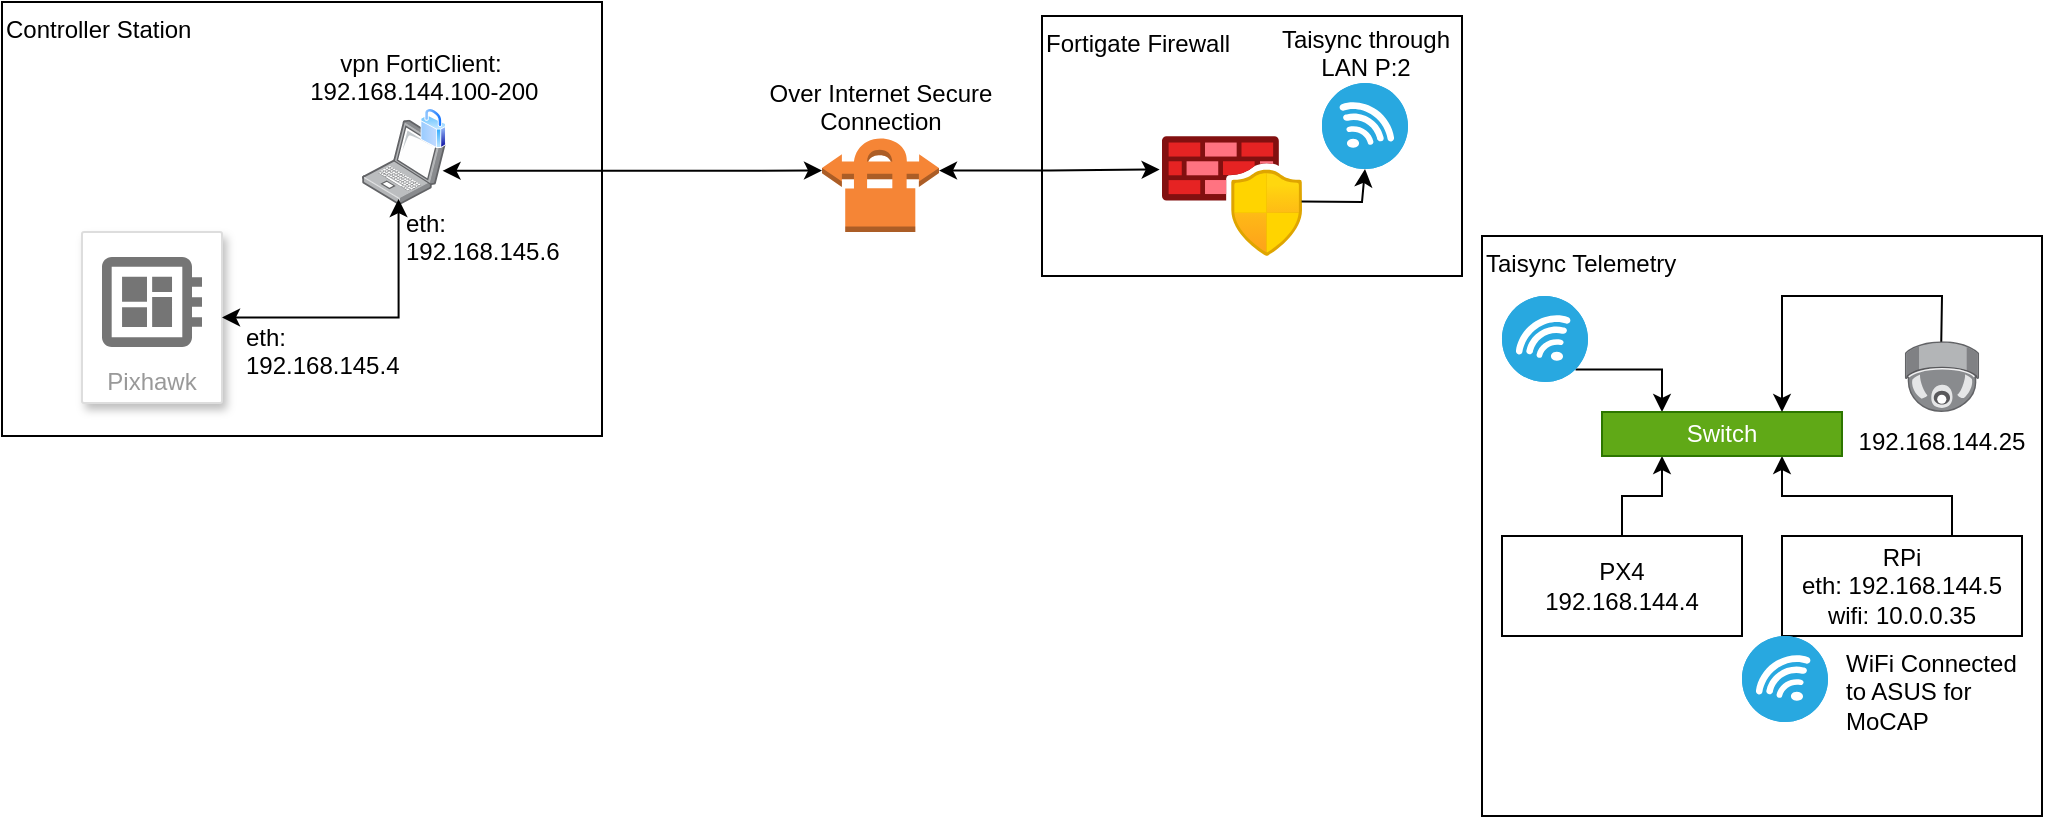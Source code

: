 <mxfile version="24.7.17">
  <diagram name="Page-1" id="CIQmJ90C-115Lp31ua7k">
    <mxGraphModel dx="946" dy="605" grid="1" gridSize="10" guides="1" tooltips="1" connect="1" arrows="1" fold="1" page="1" pageScale="1" pageWidth="1100" pageHeight="850" math="0" shadow="0">
      <root>
        <mxCell id="0" />
        <mxCell id="1" parent="0" />
        <mxCell id="99phXxcbLtcmEOL5IYVI-7" value="Controller Station" style="rounded=0;whiteSpace=wrap;html=1;verticalAlign=top;align=left;fillColor=none;" vertex="1" parent="1">
          <mxGeometry x="40" y="133" width="300" height="217" as="geometry" />
        </mxCell>
        <mxCell id="EnCnA1M5K4a9lU9FgqN9-10" value="Taisync Telemetry" style="rounded=0;whiteSpace=wrap;html=1;verticalAlign=top;align=left;fillColor=none;" parent="1" vertex="1">
          <mxGeometry x="780" y="250" width="280" height="290" as="geometry" />
        </mxCell>
        <mxCell id="EnCnA1M5K4a9lU9FgqN9-9" value="Fortigate Firewall" style="rounded=0;whiteSpace=wrap;html=1;verticalAlign=top;align=left;fillColor=none;" parent="1" vertex="1">
          <mxGeometry x="560" y="140" width="210" height="130" as="geometry" />
        </mxCell>
        <mxCell id="EnCnA1M5K4a9lU9FgqN9-5" style="edgeStyle=orthogonalEdgeStyle;rounded=0;orthogonalLoop=1;jettySize=auto;html=1;exitX=1;exitY=0.36;exitDx=0;exitDy=0;exitPerimeter=0;entryX=-0.017;entryY=0.279;entryDx=0;entryDy=0;entryPerimeter=0;startArrow=classic;startFill=1;" parent="1" source="EnCnA1M5K4a9lU9FgqN9-1" target="EnCnA1M5K4a9lU9FgqN9-4" edge="1">
          <mxGeometry relative="1" as="geometry" />
        </mxCell>
        <mxCell id="EnCnA1M5K4a9lU9FgqN9-1" value="" style="outlineConnect=0;dashed=0;verticalLabelPosition=bottom;verticalAlign=top;align=center;html=1;shape=mxgraph.aws3.vpn_connection;fillColor=#F58536;gradientColor=none;" parent="1" vertex="1">
          <mxGeometry x="450" y="200" width="58.5" height="48" as="geometry" />
        </mxCell>
        <mxCell id="EnCnA1M5K4a9lU9FgqN9-4" value="" style="image;aspect=fixed;html=1;points=[];align=center;fontSize=12;image=img/lib/azure2/networking/Azure_Firewall_Manager.svg;" parent="1" vertex="1">
          <mxGeometry x="620" y="200" width="70" height="60" as="geometry" />
        </mxCell>
        <mxCell id="EnCnA1M5K4a9lU9FgqN9-6" value="" style="fillColor=#28A8E0;verticalLabelPosition=bottom;sketch=0;html=1;strokeColor=#ffffff;verticalAlign=top;align=center;points=[[0.145,0.145,0],[0.5,0,0],[0.855,0.145,0],[1,0.5,0],[0.855,0.855,0],[0.5,1,0],[0.145,0.855,0],[0,0.5,0]];pointerEvents=1;shape=mxgraph.cisco_safe.compositeIcon;bgIcon=ellipse;resIcon=mxgraph.cisco_safe.capability.wireless_connection;" parent="1" vertex="1">
          <mxGeometry x="700" y="173.5" width="43" height="43" as="geometry" />
        </mxCell>
        <mxCell id="EnCnA1M5K4a9lU9FgqN9-7" value="" style="endArrow=classic;html=1;rounded=0;exitX=0.997;exitY=0.546;exitDx=0;exitDy=0;exitPerimeter=0;entryX=0.5;entryY=1;entryDx=0;entryDy=0;entryPerimeter=0;" parent="1" source="EnCnA1M5K4a9lU9FgqN9-4" target="EnCnA1M5K4a9lU9FgqN9-6" edge="1">
          <mxGeometry width="50" height="50" relative="1" as="geometry">
            <mxPoint x="720" y="290" as="sourcePoint" />
            <mxPoint x="770" y="240" as="targetPoint" />
            <Array as="points">
              <mxPoint x="720" y="233" />
            </Array>
          </mxGeometry>
        </mxCell>
        <mxCell id="EnCnA1M5K4a9lU9FgqN9-19" style="edgeStyle=orthogonalEdgeStyle;rounded=0;orthogonalLoop=1;jettySize=auto;html=1;exitX=0.145;exitY=0.855;exitDx=0;exitDy=0;exitPerimeter=0;entryX=0.25;entryY=0;entryDx=0;entryDy=0;" parent="1" source="EnCnA1M5K4a9lU9FgqN9-8" target="EnCnA1M5K4a9lU9FgqN9-17" edge="1">
          <mxGeometry relative="1" as="geometry" />
        </mxCell>
        <mxCell id="EnCnA1M5K4a9lU9FgqN9-8" value="" style="fillColor=#28A8E0;verticalLabelPosition=bottom;sketch=0;html=1;strokeColor=#ffffff;verticalAlign=top;align=center;points=[[0.145,0.145,0],[0.5,0,0],[0.855,0.145,0],[1,0.5,0],[0.855,0.855,0],[0.5,1,0],[0.145,0.855,0],[0,0.5,0]];pointerEvents=1;shape=mxgraph.cisco_safe.compositeIcon;bgIcon=ellipse;resIcon=mxgraph.cisco_safe.capability.wireless_connection;flipH=1;" parent="1" vertex="1">
          <mxGeometry x="790" y="280" width="43" height="43" as="geometry" />
        </mxCell>
        <mxCell id="EnCnA1M5K4a9lU9FgqN9-20" style="edgeStyle=orthogonalEdgeStyle;rounded=0;orthogonalLoop=1;jettySize=auto;html=1;exitX=0.5;exitY=0;exitDx=0;exitDy=0;entryX=0.25;entryY=1;entryDx=0;entryDy=0;" parent="1" source="EnCnA1M5K4a9lU9FgqN9-13" target="EnCnA1M5K4a9lU9FgqN9-17" edge="1">
          <mxGeometry relative="1" as="geometry">
            <mxPoint x="870" y="350" as="targetPoint" />
            <Array as="points">
              <mxPoint x="850" y="380" />
              <mxPoint x="870" y="380" />
            </Array>
          </mxGeometry>
        </mxCell>
        <mxCell id="EnCnA1M5K4a9lU9FgqN9-13" value="PX4&lt;br&gt;192.168.144.4" style="rounded=0;whiteSpace=wrap;html=1;" parent="1" vertex="1">
          <mxGeometry x="790" y="400" width="120" height="50" as="geometry" />
        </mxCell>
        <mxCell id="EnCnA1M5K4a9lU9FgqN9-21" style="edgeStyle=orthogonalEdgeStyle;rounded=0;orthogonalLoop=1;jettySize=auto;html=1;exitX=0.5;exitY=0;exitDx=0;exitDy=0;entryX=0.75;entryY=1;entryDx=0;entryDy=0;" parent="1" source="EnCnA1M5K4a9lU9FgqN9-14" target="EnCnA1M5K4a9lU9FgqN9-17" edge="1">
          <mxGeometry relative="1" as="geometry">
            <Array as="points">
              <mxPoint x="1015" y="380" />
              <mxPoint x="930" y="380" />
            </Array>
          </mxGeometry>
        </mxCell>
        <mxCell id="EnCnA1M5K4a9lU9FgqN9-14" value="RPi&lt;br&gt;eth: 192.168.144.5&lt;br&gt;wifi: 10.0.0.35" style="rounded=0;whiteSpace=wrap;html=1;" parent="1" vertex="1">
          <mxGeometry x="930" y="400" width="120" height="50" as="geometry" />
        </mxCell>
        <mxCell id="EnCnA1M5K4a9lU9FgqN9-17" value="Switch" style="rounded=0;whiteSpace=wrap;html=1;fillColor=#60a917;fontColor=#ffffff;strokeColor=#2D7600;" parent="1" vertex="1">
          <mxGeometry x="840" y="338" width="120" height="22" as="geometry" />
        </mxCell>
        <mxCell id="EnCnA1M5K4a9lU9FgqN9-22" value="" style="image;points=[];aspect=fixed;html=1;align=center;shadow=0;dashed=0;image=img/lib/allied_telesis/security/Surveillance_Camera_Ceiling.svg;" parent="1" vertex="1">
          <mxGeometry x="991.4" y="302.6" width="37.2" height="35.4" as="geometry" />
        </mxCell>
        <mxCell id="EnCnA1M5K4a9lU9FgqN9-24" value="" style="endArrow=classic;html=1;rounded=0;exitX=0.49;exitY=0.008;exitDx=0;exitDy=0;exitPerimeter=0;entryX=0.75;entryY=0;entryDx=0;entryDy=0;" parent="1" source="EnCnA1M5K4a9lU9FgqN9-22" target="EnCnA1M5K4a9lU9FgqN9-17" edge="1">
          <mxGeometry width="50" height="50" relative="1" as="geometry">
            <mxPoint x="780" y="410" as="sourcePoint" />
            <mxPoint x="830" y="360" as="targetPoint" />
            <Array as="points">
              <mxPoint x="1010" y="280" />
              <mxPoint x="930" y="280" />
            </Array>
          </mxGeometry>
        </mxCell>
        <mxCell id="99phXxcbLtcmEOL5IYVI-1" value="192.168.144.25" style="text;html=1;align=center;verticalAlign=middle;whiteSpace=wrap;rounded=0;" vertex="1" parent="1">
          <mxGeometry x="980" y="338" width="60" height="30" as="geometry" />
        </mxCell>
        <mxCell id="99phXxcbLtcmEOL5IYVI-2" value="" style="fillColor=#28A8E0;verticalLabelPosition=bottom;sketch=0;html=1;strokeColor=#ffffff;verticalAlign=top;align=center;points=[[0.145,0.145,0],[0.5,0,0],[0.855,0.145,0],[1,0.5,0],[0.855,0.855,0],[0.5,1,0],[0.145,0.855,0],[0,0.5,0]];pointerEvents=1;shape=mxgraph.cisco_safe.compositeIcon;bgIcon=ellipse;resIcon=mxgraph.cisco_safe.capability.wireless_connection;flipH=1;" vertex="1" parent="1">
          <mxGeometry x="910" y="450" width="43" height="43" as="geometry" />
        </mxCell>
        <mxCell id="99phXxcbLtcmEOL5IYVI-3" value="WiFi Connected to ASUS for MoCAP" style="text;html=1;align=left;verticalAlign=top;whiteSpace=wrap;rounded=0;" vertex="1" parent="1">
          <mxGeometry x="960" y="450" width="100" height="43.5" as="geometry" />
        </mxCell>
        <mxCell id="99phXxcbLtcmEOL5IYVI-4" value="Taisync through LAN P:2" style="text;html=1;align=center;verticalAlign=top;whiteSpace=wrap;rounded=0;" vertex="1" parent="1">
          <mxGeometry x="676.5" y="138" width="90" height="30" as="geometry" />
        </mxCell>
        <mxCell id="99phXxcbLtcmEOL5IYVI-5" value="Over Internet Secure Connection" style="text;html=1;align=center;verticalAlign=top;whiteSpace=wrap;rounded=0;" vertex="1" parent="1">
          <mxGeometry x="400" y="165" width="158.5" height="30" as="geometry" />
        </mxCell>
        <mxCell id="99phXxcbLtcmEOL5IYVI-6" value="" style="image;points=[];aspect=fixed;html=1;align=center;shadow=0;dashed=0;image=img/lib/allied_telesis/computer_and_terminals/Laptop.svg;" vertex="1" parent="1">
          <mxGeometry x="220" y="191.9" width="42" height="42.6" as="geometry" />
        </mxCell>
        <mxCell id="99phXxcbLtcmEOL5IYVI-8" value="" style="image;aspect=fixed;perimeter=ellipsePerimeter;html=1;align=center;shadow=0;dashed=0;spacingTop=3;image=img/lib/active_directory/secure.svg;" vertex="1" parent="1">
          <mxGeometry x="249.2" y="186" width="12.8" height="20" as="geometry" />
        </mxCell>
        <mxCell id="99phXxcbLtcmEOL5IYVI-9" style="edgeStyle=orthogonalEdgeStyle;rounded=0;orthogonalLoop=1;jettySize=auto;html=1;exitX=0.959;exitY=0.599;exitDx=0;exitDy=0;exitPerimeter=0;entryX=0;entryY=0.36;entryDx=0;entryDy=0;entryPerimeter=0;startArrow=classic;startFill=1;" edge="1" parent="1" source="99phXxcbLtcmEOL5IYVI-6" target="EnCnA1M5K4a9lU9FgqN9-1">
          <mxGeometry relative="1" as="geometry">
            <mxPoint x="519" y="227" as="sourcePoint" />
            <mxPoint x="629" y="227" as="targetPoint" />
          </mxGeometry>
        </mxCell>
        <mxCell id="99phXxcbLtcmEOL5IYVI-10" value="vpn FortiClient:&lt;div&gt;&amp;nbsp;192.168.144.100-200&lt;/div&gt;" style="text;html=1;align=center;verticalAlign=top;whiteSpace=wrap;rounded=0;" vertex="1" parent="1">
          <mxGeometry x="170" y="150" width="158.5" height="30" as="geometry" />
        </mxCell>
        <mxCell id="99phXxcbLtcmEOL5IYVI-11" value="Pixhawk" style="strokeColor=#dddddd;shadow=1;strokeWidth=1;rounded=1;absoluteArcSize=1;arcSize=2;labelPosition=center;verticalLabelPosition=middle;align=center;verticalAlign=bottom;spacingLeft=0;fontColor=#999999;fontSize=12;whiteSpace=wrap;spacingBottom=2;html=1;" vertex="1" parent="1">
          <mxGeometry x="80" y="248" width="70" height="85.5" as="geometry" />
        </mxCell>
        <mxCell id="99phXxcbLtcmEOL5IYVI-12" value="" style="sketch=0;dashed=0;connectable=0;html=1;fillColor=#757575;strokeColor=none;shape=mxgraph.gcp2.circuit_board;part=1;" vertex="1" parent="99phXxcbLtcmEOL5IYVI-11">
          <mxGeometry x="0.5" width="50" height="45" relative="1" as="geometry">
            <mxPoint x="-25" y="12.5" as="offset" />
          </mxGeometry>
        </mxCell>
        <mxCell id="99phXxcbLtcmEOL5IYVI-13" style="edgeStyle=orthogonalEdgeStyle;rounded=0;orthogonalLoop=1;jettySize=auto;html=1;exitX=1;exitY=0.5;exitDx=0;exitDy=0;entryX=0.435;entryY=0.93;entryDx=0;entryDy=0;entryPerimeter=0;startArrow=classic;startFill=1;" edge="1" parent="1" source="99phXxcbLtcmEOL5IYVI-11" target="99phXxcbLtcmEOL5IYVI-6">
          <mxGeometry relative="1" as="geometry" />
        </mxCell>
        <mxCell id="99phXxcbLtcmEOL5IYVI-14" value="eth:&lt;div&gt;192.168.145.4&lt;/div&gt;" style="text;html=1;align=left;verticalAlign=top;whiteSpace=wrap;rounded=0;" vertex="1" parent="1">
          <mxGeometry x="160" y="286.5" width="128.5" height="30" as="geometry" />
        </mxCell>
        <mxCell id="99phXxcbLtcmEOL5IYVI-15" value="eth:&lt;div&gt;192.168.145.6&lt;/div&gt;" style="text;html=1;align=left;verticalAlign=top;whiteSpace=wrap;rounded=0;" vertex="1" parent="1">
          <mxGeometry x="240" y="230" width="128.5" height="30" as="geometry" />
        </mxCell>
      </root>
    </mxGraphModel>
  </diagram>
</mxfile>
